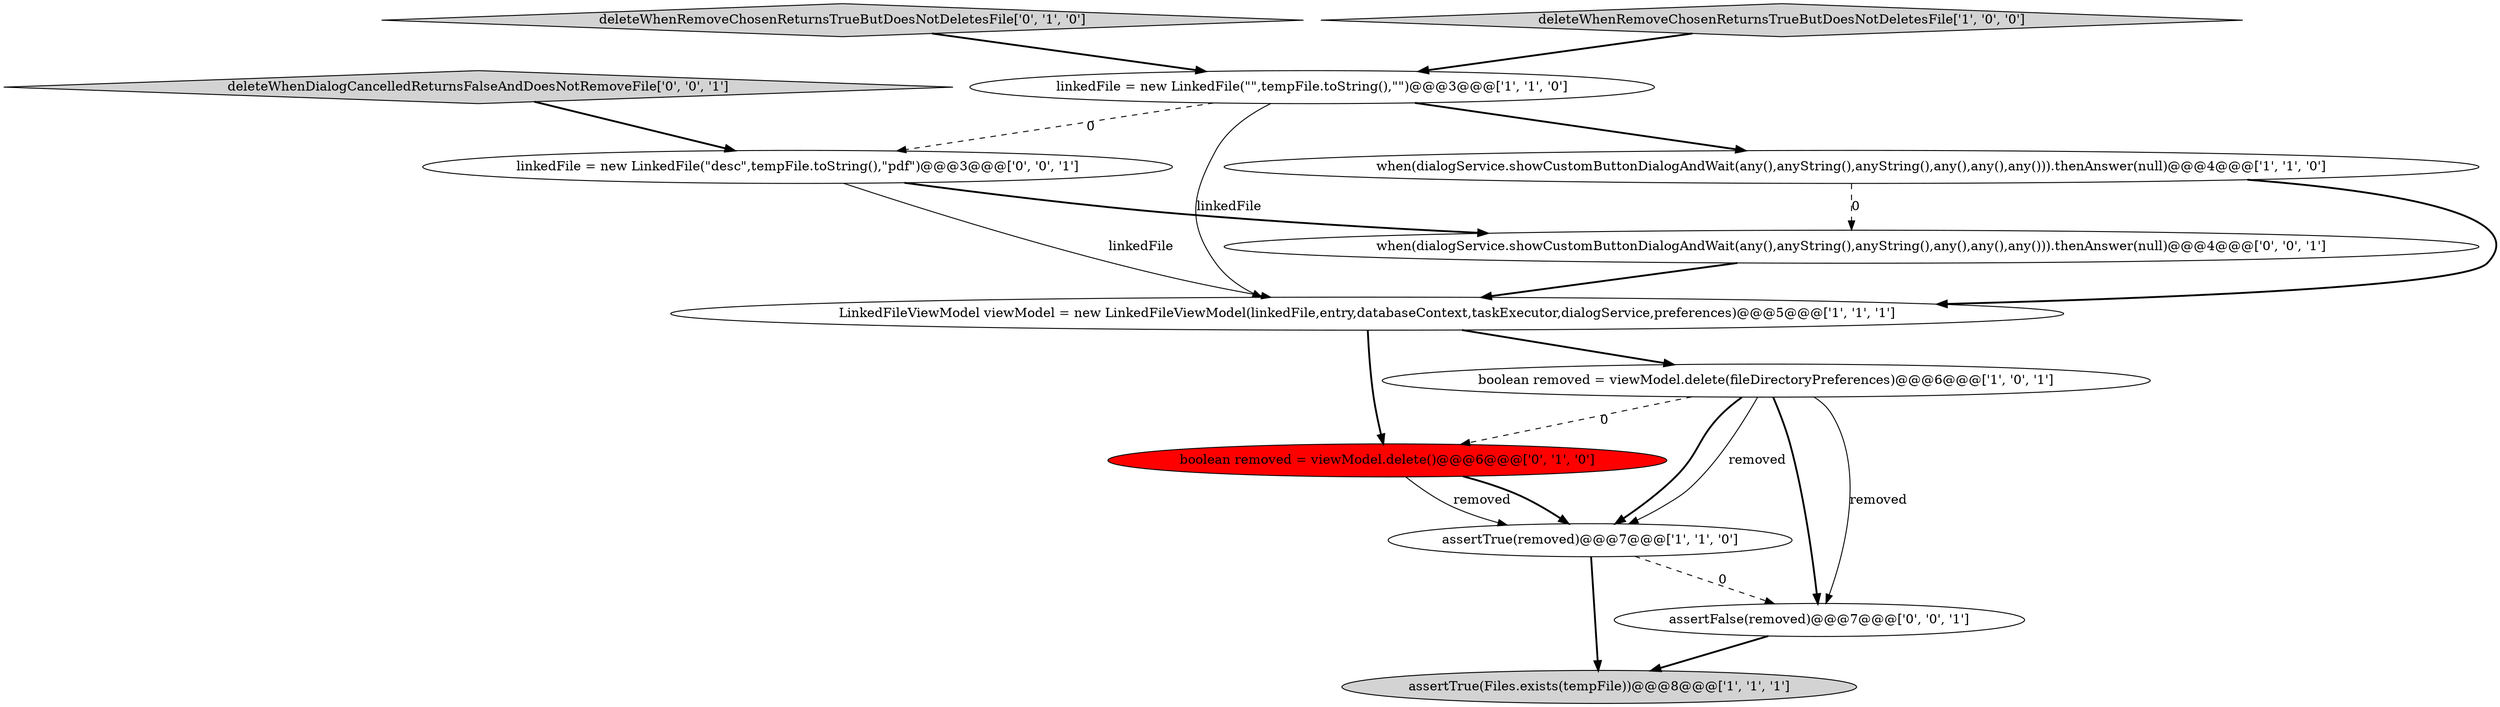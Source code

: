 digraph {
4 [style = filled, label = "assertTrue(removed)@@@7@@@['1', '1', '0']", fillcolor = white, shape = ellipse image = "AAA0AAABBB1BBB"];
1 [style = filled, label = "LinkedFileViewModel viewModel = new LinkedFileViewModel(linkedFile,entry,databaseContext,taskExecutor,dialogService,preferences)@@@5@@@['1', '1', '1']", fillcolor = white, shape = ellipse image = "AAA0AAABBB1BBB"];
8 [style = filled, label = "boolean removed = viewModel.delete()@@@6@@@['0', '1', '0']", fillcolor = red, shape = ellipse image = "AAA1AAABBB2BBB"];
9 [style = filled, label = "assertFalse(removed)@@@7@@@['0', '0', '1']", fillcolor = white, shape = ellipse image = "AAA0AAABBB3BBB"];
7 [style = filled, label = "deleteWhenRemoveChosenReturnsTrueButDoesNotDeletesFile['0', '1', '0']", fillcolor = lightgray, shape = diamond image = "AAA0AAABBB2BBB"];
11 [style = filled, label = "when(dialogService.showCustomButtonDialogAndWait(any(),anyString(),anyString(),any(),any(),any())).thenAnswer(null)@@@4@@@['0', '0', '1']", fillcolor = white, shape = ellipse image = "AAA0AAABBB3BBB"];
5 [style = filled, label = "deleteWhenRemoveChosenReturnsTrueButDoesNotDeletesFile['1', '0', '0']", fillcolor = lightgray, shape = diamond image = "AAA0AAABBB1BBB"];
10 [style = filled, label = "linkedFile = new LinkedFile(\"desc\",tempFile.toString(),\"pdf\")@@@3@@@['0', '0', '1']", fillcolor = white, shape = ellipse image = "AAA0AAABBB3BBB"];
12 [style = filled, label = "deleteWhenDialogCancelledReturnsFalseAndDoesNotRemoveFile['0', '0', '1']", fillcolor = lightgray, shape = diamond image = "AAA0AAABBB3BBB"];
6 [style = filled, label = "boolean removed = viewModel.delete(fileDirectoryPreferences)@@@6@@@['1', '0', '1']", fillcolor = white, shape = ellipse image = "AAA0AAABBB1BBB"];
3 [style = filled, label = "when(dialogService.showCustomButtonDialogAndWait(any(),anyString(),anyString(),any(),any(),any())).thenAnswer(null)@@@4@@@['1', '1', '0']", fillcolor = white, shape = ellipse image = "AAA0AAABBB1BBB"];
2 [style = filled, label = "assertTrue(Files.exists(tempFile))@@@8@@@['1', '1', '1']", fillcolor = lightgray, shape = ellipse image = "AAA0AAABBB1BBB"];
0 [style = filled, label = "linkedFile = new LinkedFile(\"\",tempFile.toString(),\"\")@@@3@@@['1', '1', '0']", fillcolor = white, shape = ellipse image = "AAA0AAABBB1BBB"];
0->3 [style = bold, label=""];
6->8 [style = dashed, label="0"];
1->8 [style = bold, label=""];
6->9 [style = solid, label="removed"];
3->1 [style = bold, label=""];
11->1 [style = bold, label=""];
9->2 [style = bold, label=""];
7->0 [style = bold, label=""];
4->2 [style = bold, label=""];
0->10 [style = dashed, label="0"];
6->4 [style = bold, label=""];
4->9 [style = dashed, label="0"];
12->10 [style = bold, label=""];
1->6 [style = bold, label=""];
5->0 [style = bold, label=""];
0->1 [style = solid, label="linkedFile"];
10->1 [style = solid, label="linkedFile"];
8->4 [style = bold, label=""];
6->9 [style = bold, label=""];
8->4 [style = solid, label="removed"];
3->11 [style = dashed, label="0"];
6->4 [style = solid, label="removed"];
10->11 [style = bold, label=""];
}
